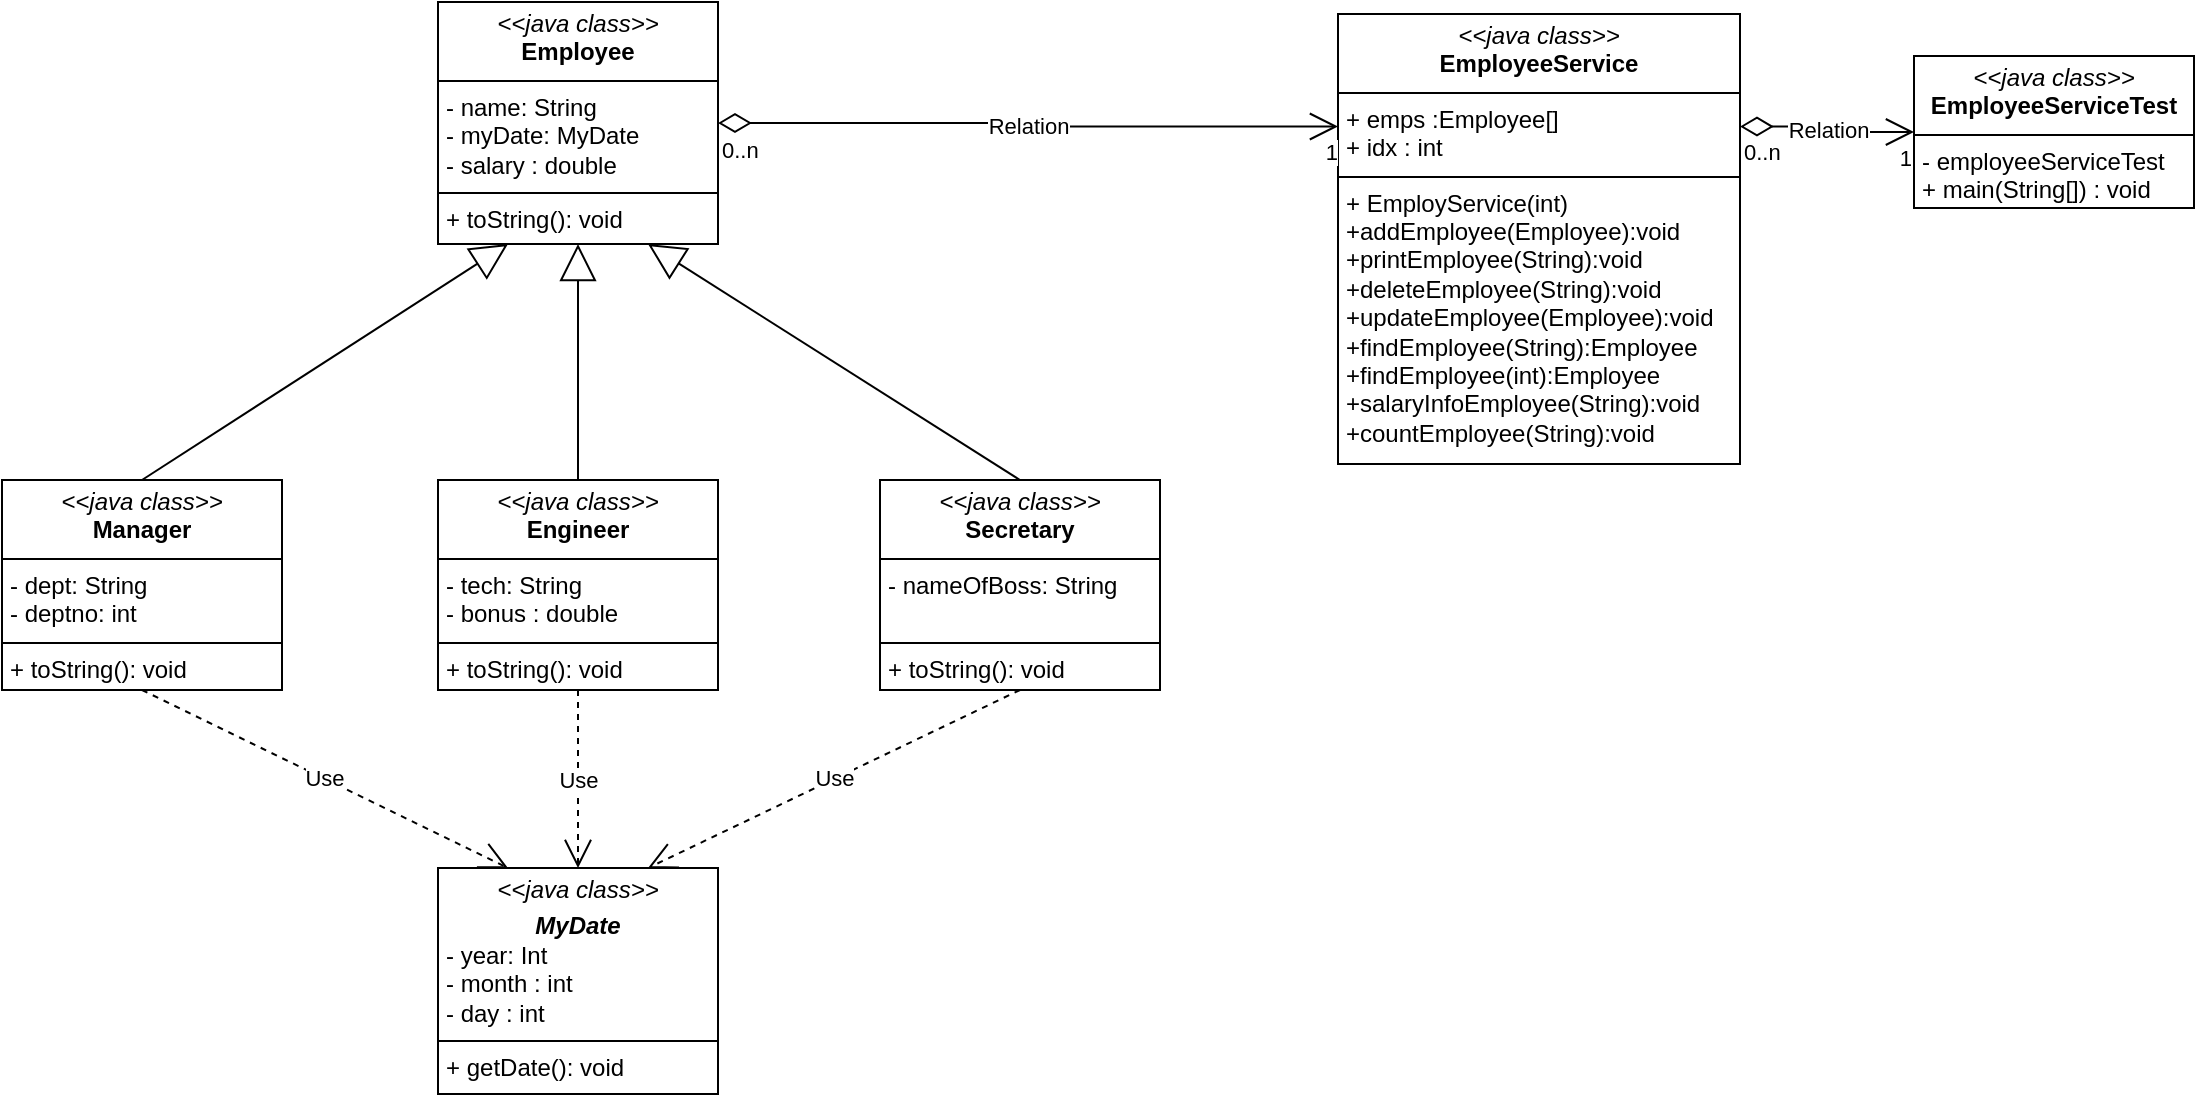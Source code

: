 <mxfile version="24.6.4" type="github" pages="2">
  <diagram id="C5RBs43oDa-KdzZeNtuy" name="Page-1">
    <mxGraphModel dx="1637" dy="913" grid="0" gridSize="10" guides="1" tooltips="1" connect="1" arrows="1" fold="1" page="1" pageScale="1" pageWidth="1169" pageHeight="827" background="#ffffff" math="0" shadow="0">
      <root>
        <mxCell id="WIyWlLk6GJQsqaUBKTNV-0" />
        <mxCell id="WIyWlLk6GJQsqaUBKTNV-1" parent="WIyWlLk6GJQsqaUBKTNV-0" />
        <mxCell id="FS4BF3hxnw2HDESB4ali-17" value="&lt;p style=&quot;margin:0px;margin-top:4px;text-align:center;&quot;&gt;&lt;i&gt;&amp;lt;&amp;lt;Interface&amp;gt;&amp;gt;&lt;/i&gt;&lt;br/&gt;&lt;b&gt;Interface&lt;/b&gt;&lt;/p&gt;&lt;hr size=&quot;1&quot; style=&quot;border-style:solid;&quot;/&gt;&lt;p style=&quot;margin:0px;margin-left:4px;&quot;&gt;+ field1: Type&lt;br/&gt;+ field2: Type&lt;/p&gt;&lt;hr size=&quot;1&quot; style=&quot;border-style:solid;&quot;/&gt;&lt;p style=&quot;margin:0px;margin-left:4px;&quot;&gt;+ method1(Type): Type&lt;br/&gt;+ method2(Type, Type): Type&lt;/p&gt;" style="verticalAlign=top;align=left;overflow=fill;html=1;whiteSpace=wrap;" vertex="1" parent="WIyWlLk6GJQsqaUBKTNV-1">
          <mxGeometry x="247" y="124" width="140" height="121" as="geometry" />
        </mxCell>
        <mxCell id="FS4BF3hxnw2HDESB4ali-18" value="&lt;p style=&quot;margin:0px;margin-top:4px;text-align:center;&quot;&gt;&lt;i&gt;&amp;lt;&amp;lt;java class&amp;gt;&amp;gt;&lt;/i&gt;&lt;br&gt;&lt;b&gt;Employee&lt;/b&gt;&lt;/p&gt;&lt;hr size=&quot;1&quot; style=&quot;border-style:solid;&quot;&gt;&lt;p style=&quot;margin:0px;margin-left:4px;&quot;&gt;- name: String&lt;br&gt;- myDate:&amp;nbsp;&lt;span style=&quot;background-color: initial;&quot;&gt;MyDate&lt;/span&gt;&lt;/p&gt;&lt;p style=&quot;margin:0px;margin-left:4px;&quot;&gt;- salary : double&lt;/p&gt;&lt;hr size=&quot;1&quot; style=&quot;border-style:solid;&quot;&gt;&lt;p style=&quot;margin:0px;margin-left:4px;&quot;&gt;+ toString(): void&lt;/p&gt;" style="verticalAlign=top;align=left;overflow=fill;html=1;whiteSpace=wrap;" vertex="1" parent="WIyWlLk6GJQsqaUBKTNV-1">
          <mxGeometry x="247" y="124" width="140" height="121" as="geometry" />
        </mxCell>
        <mxCell id="FS4BF3hxnw2HDESB4ali-20" style="edgeStyle=orthogonalEdgeStyle;rounded=0;orthogonalLoop=1;jettySize=auto;html=1;exitX=0.5;exitY=1;exitDx=0;exitDy=0;" edge="1" parent="WIyWlLk6GJQsqaUBKTNV-1" source="FS4BF3hxnw2HDESB4ali-17" target="FS4BF3hxnw2HDESB4ali-17">
          <mxGeometry relative="1" as="geometry" />
        </mxCell>
        <mxCell id="FS4BF3hxnw2HDESB4ali-25" value="&lt;p style=&quot;margin:0px;margin-top:4px;text-align:center;&quot;&gt;&lt;i&gt;&amp;lt;&amp;lt;Interface&amp;gt;&amp;gt;&lt;/i&gt;&lt;br/&gt;&lt;b&gt;Interface&lt;/b&gt;&lt;/p&gt;&lt;hr size=&quot;1&quot; style=&quot;border-style:solid;&quot;/&gt;&lt;p style=&quot;margin:0px;margin-left:4px;&quot;&gt;+ field1: Type&lt;br/&gt;+ field2: Type&lt;/p&gt;&lt;hr size=&quot;1&quot; style=&quot;border-style:solid;&quot;/&gt;&lt;p style=&quot;margin:0px;margin-left:4px;&quot;&gt;+ method1(Type): Type&lt;br/&gt;+ method2(Type, Type): Type&lt;/p&gt;" style="verticalAlign=top;align=left;overflow=fill;html=1;whiteSpace=wrap;" vertex="1" parent="WIyWlLk6GJQsqaUBKTNV-1">
          <mxGeometry x="29" y="363" width="140" height="105" as="geometry" />
        </mxCell>
        <mxCell id="FS4BF3hxnw2HDESB4ali-26" value="&lt;p style=&quot;margin:0px;margin-top:4px;text-align:center;&quot;&gt;&lt;i&gt;&amp;lt;&amp;lt;java class&amp;gt;&amp;gt;&lt;/i&gt;&lt;br&gt;&lt;b&gt;Manager&lt;/b&gt;&lt;/p&gt;&lt;hr size=&quot;1&quot; style=&quot;border-style:solid;&quot;&gt;&lt;p style=&quot;margin:0px;margin-left:4px;&quot;&gt;- dept: String&lt;br&gt;&lt;/p&gt;&lt;p style=&quot;margin:0px;margin-left:4px;&quot;&gt;- deptno: int&lt;/p&gt;&lt;hr size=&quot;1&quot; style=&quot;border-style:solid;&quot;&gt;&lt;p style=&quot;margin:0px;margin-left:4px;&quot;&gt;+ toString(): void&lt;/p&gt;" style="verticalAlign=top;align=left;overflow=fill;html=1;whiteSpace=wrap;" vertex="1" parent="WIyWlLk6GJQsqaUBKTNV-1">
          <mxGeometry x="29" y="363" width="140" height="105" as="geometry" />
        </mxCell>
        <mxCell id="FS4BF3hxnw2HDESB4ali-27" style="edgeStyle=orthogonalEdgeStyle;rounded=0;orthogonalLoop=1;jettySize=auto;html=1;exitX=0.5;exitY=1;exitDx=0;exitDy=0;" edge="1" source="FS4BF3hxnw2HDESB4ali-25" target="FS4BF3hxnw2HDESB4ali-25" parent="WIyWlLk6GJQsqaUBKTNV-1">
          <mxGeometry relative="1" as="geometry" />
        </mxCell>
        <mxCell id="FS4BF3hxnw2HDESB4ali-33" value="&lt;p style=&quot;margin:0px;margin-top:4px;text-align:center;&quot;&gt;&lt;i&gt;&amp;lt;&amp;lt;java class&amp;gt;&amp;gt;&lt;/i&gt;&lt;br&gt;&lt;b&gt;Engineer&lt;/b&gt;&lt;/p&gt;&lt;hr size=&quot;1&quot; style=&quot;border-style:solid;&quot;&gt;&lt;p style=&quot;margin:0px;margin-left:4px;&quot;&gt;- tech: String&lt;br&gt;&lt;/p&gt;&lt;p style=&quot;margin:0px;margin-left:4px;&quot;&gt;- bonus : double&lt;/p&gt;&lt;hr size=&quot;1&quot; style=&quot;border-style:solid;&quot;&gt;&lt;p style=&quot;margin:0px;margin-left:4px;&quot;&gt;+ toString(): void&lt;/p&gt;" style="verticalAlign=top;align=left;overflow=fill;html=1;whiteSpace=wrap;" vertex="1" parent="WIyWlLk6GJQsqaUBKTNV-1">
          <mxGeometry x="247" y="363" width="140" height="105" as="geometry" />
        </mxCell>
        <mxCell id="FS4BF3hxnw2HDESB4ali-34" value="&lt;p style=&quot;margin:0px;margin-top:4px;text-align:center;&quot;&gt;&lt;i&gt;&amp;lt;&amp;lt;java class&amp;gt;&amp;gt;&lt;/i&gt;&lt;br&gt;&lt;b&gt;Secretary&lt;/b&gt;&lt;/p&gt;&lt;hr size=&quot;1&quot; style=&quot;border-style:solid;&quot;&gt;&lt;p style=&quot;margin:0px;margin-left:4px;&quot;&gt;- nameOfBoss: String&lt;/p&gt;&lt;p style=&quot;margin:0px;margin-left:4px;&quot;&gt;&lt;br&gt;&lt;/p&gt;&lt;hr size=&quot;1&quot; style=&quot;border-style:solid;&quot;&gt;&lt;p style=&quot;margin:0px;margin-left:4px;&quot;&gt;+ toString(): void&lt;/p&gt;" style="verticalAlign=top;align=left;overflow=fill;html=1;whiteSpace=wrap;" vertex="1" parent="WIyWlLk6GJQsqaUBKTNV-1">
          <mxGeometry x="468" y="363" width="140" height="105" as="geometry" />
        </mxCell>
        <mxCell id="FS4BF3hxnw2HDESB4ali-39" value="&lt;p style=&quot;margin:0px;margin-top:4px;text-align:center;&quot;&gt;&lt;i&gt;&amp;lt;&amp;lt;java class&amp;gt;&amp;gt;&lt;/i&gt;&lt;br&gt;&lt;/p&gt;&lt;p style=&quot;margin:0px;margin-top:4px;text-align:center;&quot;&gt;&lt;b&gt;&lt;i&gt;MyDate&lt;/i&gt;&lt;/b&gt;&lt;/p&gt;&lt;p style=&quot;margin:0px;margin-left:4px;&quot;&gt;- year: Int&lt;br&gt;&lt;/p&gt;&lt;p style=&quot;margin:0px;margin-left:4px;&quot;&gt;- month : int&lt;/p&gt;&lt;p style=&quot;margin:0px;margin-left:4px;&quot;&gt;- day : int&lt;/p&gt;&lt;hr size=&quot;1&quot; style=&quot;border-style:solid;&quot;&gt;&lt;p style=&quot;margin:0px;margin-left:4px;&quot;&gt;+ getDate(): void&lt;/p&gt;" style="verticalAlign=top;align=left;overflow=fill;html=1;whiteSpace=wrap;" vertex="1" parent="WIyWlLk6GJQsqaUBKTNV-1">
          <mxGeometry x="247" y="557" width="140" height="113" as="geometry" />
        </mxCell>
        <mxCell id="FS4BF3hxnw2HDESB4ali-46" value="" style="endArrow=block;endSize=16;endFill=0;html=1;rounded=0;exitX=0.5;exitY=0;exitDx=0;exitDy=0;entryX=0.25;entryY=1;entryDx=0;entryDy=0;" edge="1" parent="WIyWlLk6GJQsqaUBKTNV-1" source="FS4BF3hxnw2HDESB4ali-26" target="FS4BF3hxnw2HDESB4ali-18">
          <mxGeometry width="160" relative="1" as="geometry">
            <mxPoint x="84" y="343" as="sourcePoint" />
            <mxPoint x="244" y="343" as="targetPoint" />
          </mxGeometry>
        </mxCell>
        <mxCell id="FS4BF3hxnw2HDESB4ali-47" value="" style="endArrow=block;endSize=16;endFill=0;html=1;rounded=0;exitX=0.5;exitY=0;exitDx=0;exitDy=0;" edge="1" parent="WIyWlLk6GJQsqaUBKTNV-1" source="FS4BF3hxnw2HDESB4ali-33" target="FS4BF3hxnw2HDESB4ali-18">
          <mxGeometry width="160" relative="1" as="geometry">
            <mxPoint x="237.5" y="373" as="sourcePoint" />
            <mxPoint x="323" y="240" as="targetPoint" />
          </mxGeometry>
        </mxCell>
        <mxCell id="FS4BF3hxnw2HDESB4ali-48" value="" style="endArrow=block;endSize=16;endFill=0;html=1;rounded=0;exitX=0.5;exitY=0;exitDx=0;exitDy=0;entryX=0.75;entryY=1;entryDx=0;entryDy=0;" edge="1" parent="WIyWlLk6GJQsqaUBKTNV-1" source="FS4BF3hxnw2HDESB4ali-34" target="FS4BF3hxnw2HDESB4ali-18">
          <mxGeometry width="160" relative="1" as="geometry">
            <mxPoint x="367.5" y="355" as="sourcePoint" />
            <mxPoint x="547.5" y="237" as="targetPoint" />
          </mxGeometry>
        </mxCell>
        <mxCell id="FS4BF3hxnw2HDESB4ali-49" value="&lt;p style=&quot;margin:0px;margin-top:4px;text-align:center;&quot;&gt;&lt;i&gt;&amp;lt;&amp;lt;java class&amp;gt;&amp;gt;&lt;/i&gt;&lt;br&gt;&lt;b&gt;EmployeeService&lt;/b&gt;&lt;/p&gt;&lt;hr size=&quot;1&quot; style=&quot;border-style:solid;&quot;&gt;&lt;p style=&quot;margin:0px;margin-left:4px;&quot;&gt;+ emps :Employee[]&amp;nbsp;&lt;br&gt;+ idx :&amp;nbsp;&lt;span style=&quot;background-color: initial;&quot;&gt;int&lt;br&gt;&lt;/span&gt;&lt;/p&gt;&lt;hr size=&quot;1&quot; style=&quot;border-style:solid;&quot;&gt;&lt;p style=&quot;margin:0px;margin-left:4px;&quot;&gt;+ EmployService(int)&amp;nbsp;&amp;nbsp;&lt;/p&gt;&lt;p style=&quot;margin:0px;margin-left:4px;&quot;&gt;+addEmployee(Employee):void&amp;nbsp; +printEmployee(String):void&amp;nbsp; +deleteEmployee(String):void&amp;nbsp; +updateEmployee(Employee):void&amp;nbsp; +findEmployee(String):Employee&amp;nbsp; +findEmployee(int):Employee&amp;nbsp; +salaryInfoEmployee(String):void&amp;nbsp; +countEmployee(String):void&lt;br&gt;&lt;/p&gt;" style="verticalAlign=top;align=left;overflow=fill;html=1;whiteSpace=wrap;" vertex="1" parent="WIyWlLk6GJQsqaUBKTNV-1">
          <mxGeometry x="697" y="130" width="201" height="225" as="geometry" />
        </mxCell>
        <mxCell id="FS4BF3hxnw2HDESB4ali-50" value="&lt;p style=&quot;margin:0px;margin-top:4px;text-align:center;&quot;&gt;&lt;i&gt;&amp;lt;&amp;lt;java class&amp;gt;&amp;gt;&lt;/i&gt;&lt;br&gt;&lt;b&gt;EmployeeServiceTest&lt;/b&gt;&lt;br&gt;&lt;/p&gt;&lt;hr size=&quot;1&quot; style=&quot;border-style:solid;&quot;&gt;&lt;p style=&quot;margin:0px;margin-left:4px;&quot;&gt;- employeeServiceTest&lt;br&gt;+ main(String[]) : void&lt;/p&gt;&lt;p style=&quot;margin:0px;margin-left:4px;&quot;&gt;&lt;br&gt;&lt;/p&gt;" style="verticalAlign=top;align=left;overflow=fill;html=1;whiteSpace=wrap;" vertex="1" parent="WIyWlLk6GJQsqaUBKTNV-1">
          <mxGeometry x="985" y="151" width="140" height="76" as="geometry" />
        </mxCell>
        <mxCell id="FS4BF3hxnw2HDESB4ali-58" value="Relation" style="endArrow=open;html=1;endSize=12;startArrow=diamondThin;startSize=14;startFill=0;edgeStyle=orthogonalEdgeStyle;rounded=0;exitX=1;exitY=0.5;exitDx=0;exitDy=0;entryX=0;entryY=0.25;entryDx=0;entryDy=0;" edge="1" parent="WIyWlLk6GJQsqaUBKTNV-1" source="FS4BF3hxnw2HDESB4ali-18" target="FS4BF3hxnw2HDESB4ali-49">
          <mxGeometry relative="1" as="geometry">
            <mxPoint x="406" y="187" as="sourcePoint" />
            <mxPoint x="566" y="187" as="targetPoint" />
          </mxGeometry>
        </mxCell>
        <mxCell id="FS4BF3hxnw2HDESB4ali-59" value="0..n" style="edgeLabel;resizable=0;html=1;align=left;verticalAlign=top;" connectable="0" vertex="1" parent="FS4BF3hxnw2HDESB4ali-58">
          <mxGeometry x="-1" relative="1" as="geometry" />
        </mxCell>
        <mxCell id="FS4BF3hxnw2HDESB4ali-60" value="1" style="edgeLabel;resizable=0;html=1;align=right;verticalAlign=top;" connectable="0" vertex="1" parent="FS4BF3hxnw2HDESB4ali-58">
          <mxGeometry x="1" relative="1" as="geometry" />
        </mxCell>
        <mxCell id="FS4BF3hxnw2HDESB4ali-61" value="Relation" style="endArrow=open;html=1;endSize=12;startArrow=diamondThin;startSize=14;startFill=0;edgeStyle=orthogonalEdgeStyle;rounded=0;exitX=1;exitY=0.25;exitDx=0;exitDy=0;entryX=0;entryY=0.5;entryDx=0;entryDy=0;" edge="1" parent="WIyWlLk6GJQsqaUBKTNV-1" source="FS4BF3hxnw2HDESB4ali-49" target="FS4BF3hxnw2HDESB4ali-50">
          <mxGeometry relative="1" as="geometry">
            <mxPoint x="854" y="295.5" as="sourcePoint" />
            <mxPoint x="1157" y="295.5" as="targetPoint" />
          </mxGeometry>
        </mxCell>
        <mxCell id="FS4BF3hxnw2HDESB4ali-62" value="0..n" style="edgeLabel;resizable=0;html=1;align=left;verticalAlign=top;" connectable="0" vertex="1" parent="FS4BF3hxnw2HDESB4ali-61">
          <mxGeometry x="-1" relative="1" as="geometry" />
        </mxCell>
        <mxCell id="FS4BF3hxnw2HDESB4ali-63" value="1" style="edgeLabel;resizable=0;html=1;align=right;verticalAlign=top;" connectable="0" vertex="1" parent="FS4BF3hxnw2HDESB4ali-61">
          <mxGeometry x="1" relative="1" as="geometry" />
        </mxCell>
        <mxCell id="FS4BF3hxnw2HDESB4ali-65" value="Use" style="endArrow=open;endSize=12;dashed=1;html=1;rounded=0;exitX=0.5;exitY=1;exitDx=0;exitDy=0;entryX=0.25;entryY=0;entryDx=0;entryDy=0;" edge="1" parent="WIyWlLk6GJQsqaUBKTNV-1" source="FS4BF3hxnw2HDESB4ali-26" target="FS4BF3hxnw2HDESB4ali-39">
          <mxGeometry width="160" relative="1" as="geometry">
            <mxPoint x="72" y="511" as="sourcePoint" />
            <mxPoint x="232" y="511" as="targetPoint" />
          </mxGeometry>
        </mxCell>
        <mxCell id="FS4BF3hxnw2HDESB4ali-66" value="Use" style="endArrow=open;endSize=12;dashed=1;html=1;rounded=0;exitX=0.5;exitY=1;exitDx=0;exitDy=0;entryX=0.5;entryY=0;entryDx=0;entryDy=0;" edge="1" parent="WIyWlLk6GJQsqaUBKTNV-1" source="FS4BF3hxnw2HDESB4ali-33" target="FS4BF3hxnw2HDESB4ali-39">
          <mxGeometry width="160" relative="1" as="geometry">
            <mxPoint x="318" y="472" as="sourcePoint" />
            <mxPoint x="501" y="561" as="targetPoint" />
          </mxGeometry>
        </mxCell>
        <mxCell id="FS4BF3hxnw2HDESB4ali-70" value="Use" style="endArrow=open;endSize=12;dashed=1;html=1;rounded=0;exitX=0.5;exitY=1;exitDx=0;exitDy=0;entryX=0.75;entryY=0;entryDx=0;entryDy=0;" edge="1" parent="WIyWlLk6GJQsqaUBKTNV-1" source="FS4BF3hxnw2HDESB4ali-34" target="FS4BF3hxnw2HDESB4ali-39">
          <mxGeometry width="160" relative="1" as="geometry">
            <mxPoint x="491" y="489" as="sourcePoint" />
            <mxPoint x="491" y="578" as="targetPoint" />
          </mxGeometry>
        </mxCell>
      </root>
    </mxGraphModel>
  </diagram>
  <diagram id="728qIqDrPuBJrOFX4Y5T" name="페이지-2">
    <mxGraphModel grid="0" page="0" gridSize="10" guides="1" tooltips="1" connect="1" arrows="1" fold="1" pageScale="1" pageWidth="827" pageHeight="1169" math="0" shadow="0">
      <root>
        <mxCell id="0" />
        <mxCell id="1" parent="0" />
      </root>
    </mxGraphModel>
  </diagram>
</mxfile>
